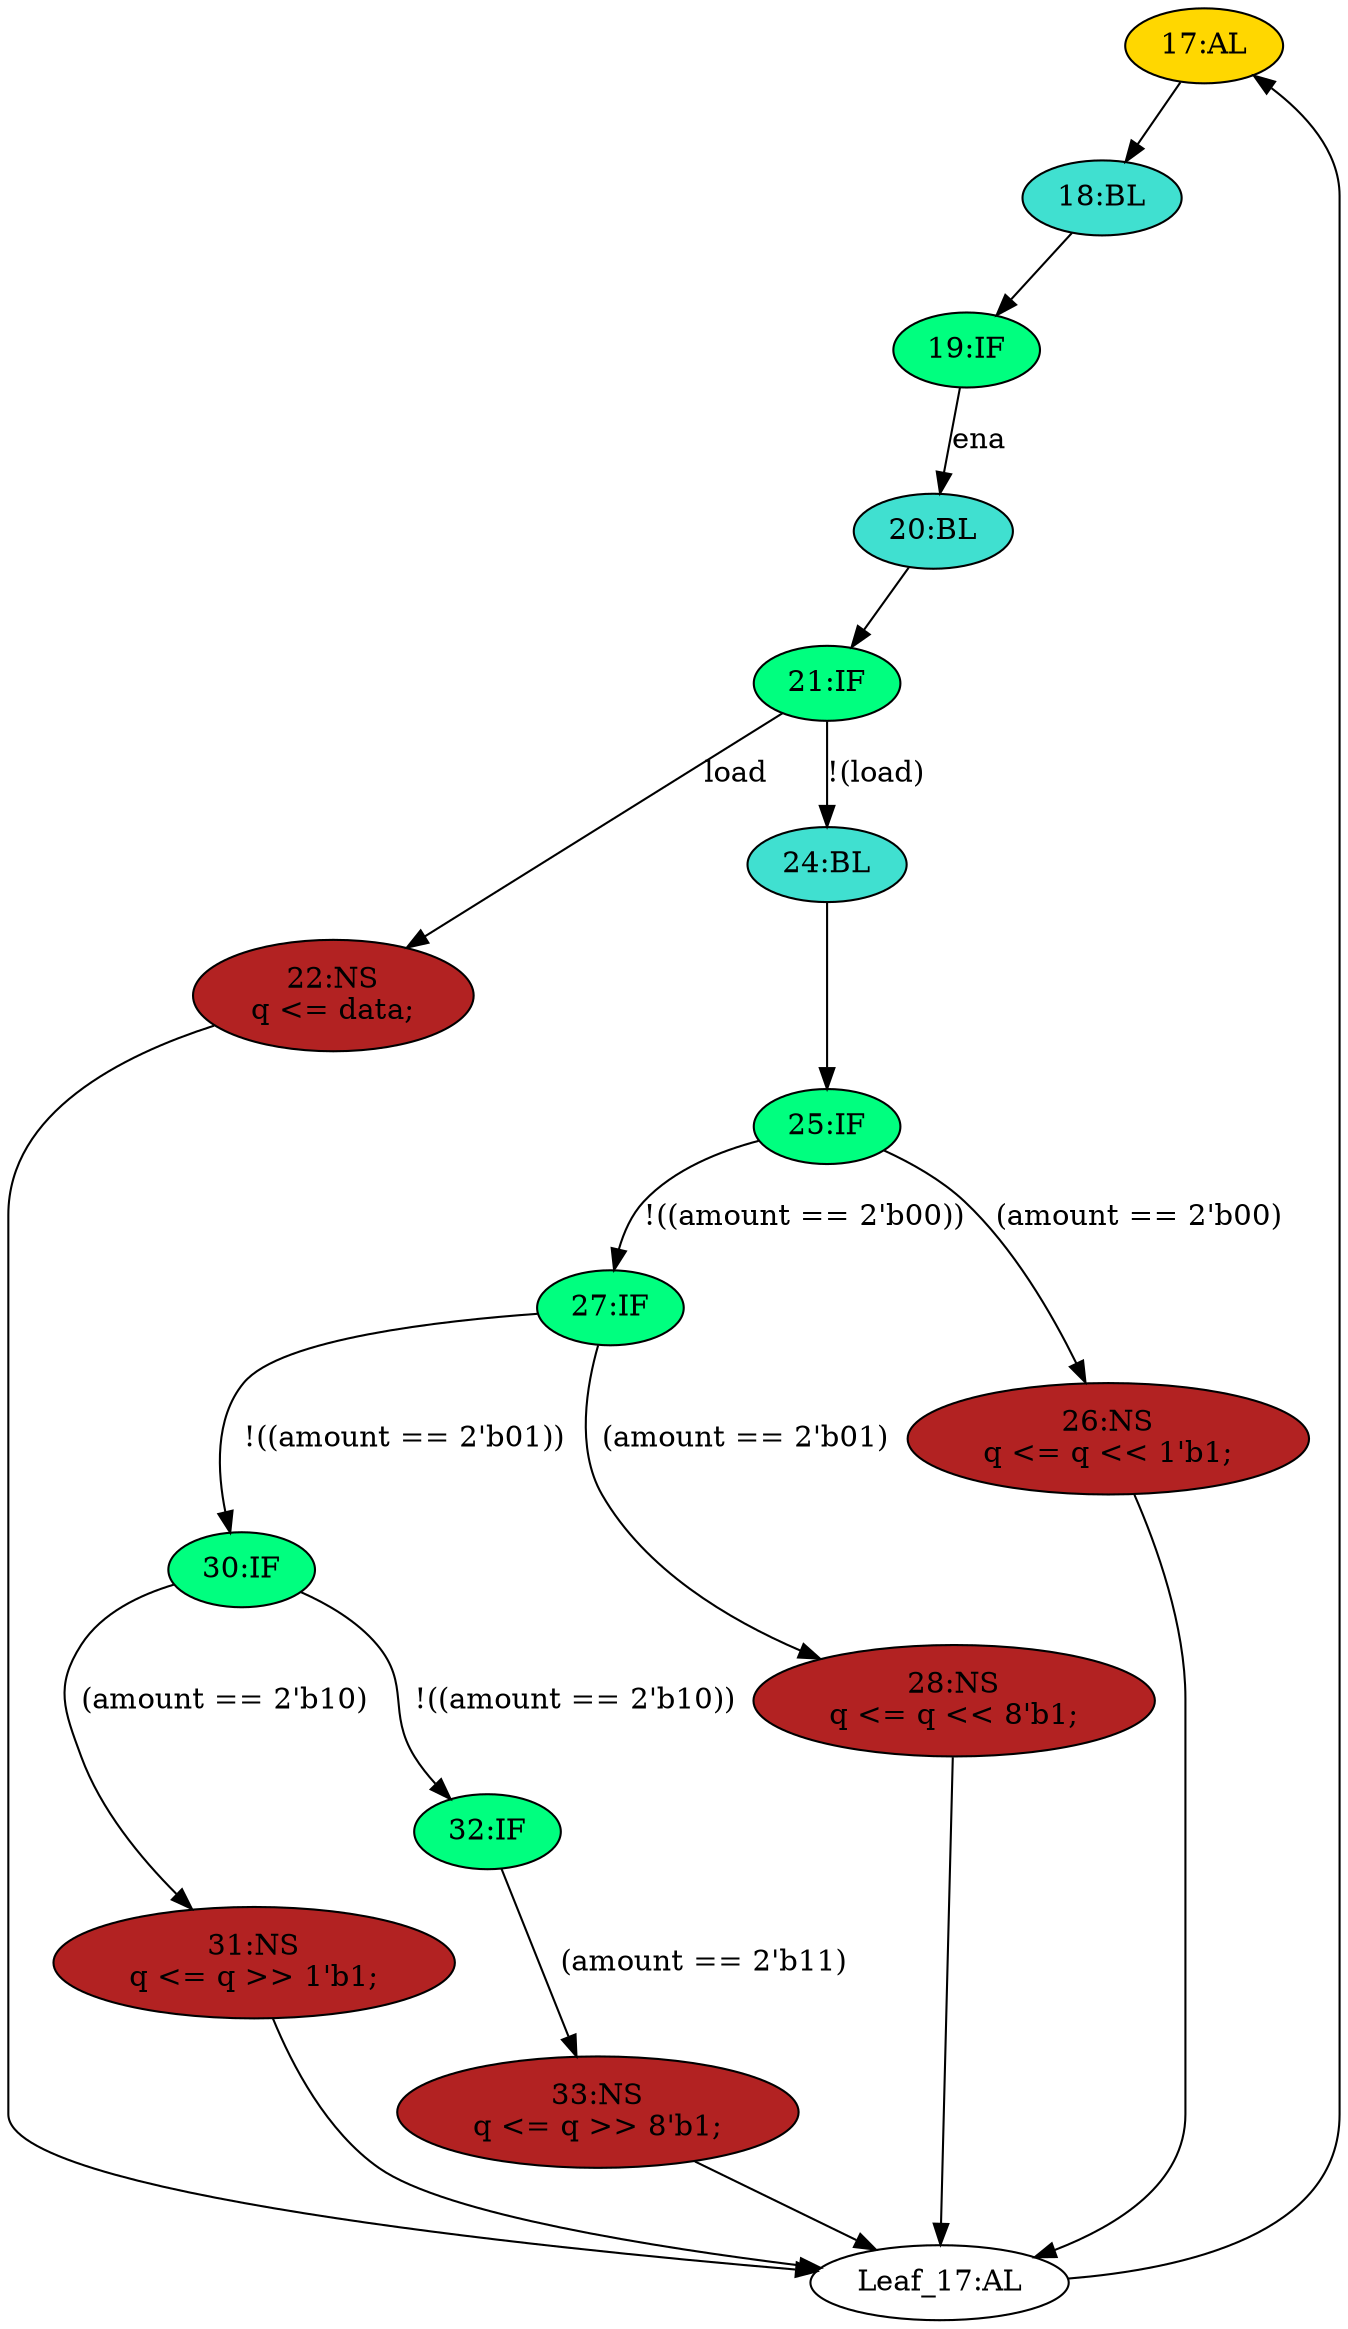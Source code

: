 strict digraph "compose( ,  )" {
	node [label="\N"];
	"17:AL"	[ast="<pyverilog.vparser.ast.Always object at 0x7f4cb83771d0>",
		clk_sens=True,
		fillcolor=gold,
		label="17:AL",
		sens="['clk']",
		statements="[]",
		style=filled,
		typ=Always,
		use_var="['load', 'q', 'amount', 'data', 'ena']"];
	"18:BL"	[ast="<pyverilog.vparser.ast.Block object at 0x7f4cb83f50d0>",
		fillcolor=turquoise,
		label="18:BL",
		statements="[]",
		style=filled,
		typ=Block];
	"17:AL" -> "18:BL"	[cond="[]",
		lineno=None];
	"27:IF"	[ast="<pyverilog.vparser.ast.IfStatement object at 0x7f4cb8367f50>",
		fillcolor=springgreen,
		label="27:IF",
		statements="[]",
		style=filled,
		typ=IfStatement];
	"30:IF"	[ast="<pyverilog.vparser.ast.IfStatement object at 0x7f4cb83eaf90>",
		fillcolor=springgreen,
		label="30:IF",
		statements="[]",
		style=filled,
		typ=IfStatement];
	"27:IF" -> "30:IF"	[cond="['amount']",
		label="!((amount == 2'b01))",
		lineno=27];
	"28:NS"	[ast="<pyverilog.vparser.ast.NonblockingSubstitution object at 0x7f4cb8367290>",
		fillcolor=firebrick,
		label="28:NS
q <= q << 8'b1;",
		statements="[<pyverilog.vparser.ast.NonblockingSubstitution object at 0x7f4cb8367290>]",
		style=filled,
		typ=NonblockingSubstitution];
	"27:IF" -> "28:NS"	[cond="['amount']",
		label="(amount == 2'b01)",
		lineno=27];
	"20:BL"	[ast="<pyverilog.vparser.ast.Block object at 0x7f4cb8377090>",
		fillcolor=turquoise,
		label="20:BL",
		statements="[]",
		style=filled,
		typ=Block];
	"21:IF"	[ast="<pyverilog.vparser.ast.IfStatement object at 0x7f4cb830e550>",
		fillcolor=springgreen,
		label="21:IF",
		statements="[]",
		style=filled,
		typ=IfStatement];
	"20:BL" -> "21:IF"	[cond="[]",
		lineno=None];
	"31:NS"	[ast="<pyverilog.vparser.ast.NonblockingSubstitution object at 0x7f4cb83ea310>",
		fillcolor=firebrick,
		label="31:NS
q <= q >> 1'b1;",
		statements="[<pyverilog.vparser.ast.NonblockingSubstitution object at 0x7f4cb83ea310>]",
		style=filled,
		typ=NonblockingSubstitution];
	"Leaf_17:AL"	[def_var="['q']",
		label="Leaf_17:AL"];
	"31:NS" -> "Leaf_17:AL"	[cond="[]",
		lineno=None];
	"19:IF"	[ast="<pyverilog.vparser.ast.IfStatement object at 0x7f4cb8372450>",
		fillcolor=springgreen,
		label="19:IF",
		statements="[]",
		style=filled,
		typ=IfStatement];
	"18:BL" -> "19:IF"	[cond="[]",
		lineno=None];
	"26:NS"	[ast="<pyverilog.vparser.ast.NonblockingSubstitution object at 0x7f4cb837dc50>",
		fillcolor=firebrick,
		label="26:NS
q <= q << 1'b1;",
		statements="[<pyverilog.vparser.ast.NonblockingSubstitution object at 0x7f4cb837dc50>]",
		style=filled,
		typ=NonblockingSubstitution];
	"26:NS" -> "Leaf_17:AL"	[cond="[]",
		lineno=None];
	"30:IF" -> "31:NS"	[cond="['amount']",
		label="(amount == 2'b10)",
		lineno=30];
	"32:IF"	[ast="<pyverilog.vparser.ast.IfStatement object at 0x7f4cb7fd8a10>",
		fillcolor=springgreen,
		label="32:IF",
		statements="[]",
		style=filled,
		typ=IfStatement];
	"30:IF" -> "32:IF"	[cond="['amount']",
		label="!((amount == 2'b10))",
		lineno=30];
	"22:NS"	[ast="<pyverilog.vparser.ast.NonblockingSubstitution object at 0x7f4cb830e290>",
		fillcolor=firebrick,
		label="22:NS
q <= data;",
		statements="[<pyverilog.vparser.ast.NonblockingSubstitution object at 0x7f4cb830e290>]",
		style=filled,
		typ=NonblockingSubstitution];
	"21:IF" -> "22:NS"	[cond="['load']",
		label=load,
		lineno=21];
	"24:BL"	[ast="<pyverilog.vparser.ast.Block object at 0x7f4cb830ebd0>",
		fillcolor=turquoise,
		label="24:BL",
		statements="[]",
		style=filled,
		typ=Block];
	"21:IF" -> "24:BL"	[cond="['load']",
		label="!(load)",
		lineno=21];
	"22:NS" -> "Leaf_17:AL"	[cond="[]",
		lineno=None];
	"28:NS" -> "Leaf_17:AL"	[cond="[]",
		lineno=None];
	"25:IF"	[ast="<pyverilog.vparser.ast.IfStatement object at 0x7f4cb837d4d0>",
		fillcolor=springgreen,
		label="25:IF",
		statements="[]",
		style=filled,
		typ=IfStatement];
	"24:BL" -> "25:IF"	[cond="[]",
		lineno=None];
	"19:IF" -> "20:BL"	[cond="['ena']",
		label=ena,
		lineno=19];
	"25:IF" -> "27:IF"	[cond="['amount']",
		label="!((amount == 2'b00))",
		lineno=25];
	"25:IF" -> "26:NS"	[cond="['amount']",
		label="(amount == 2'b00)",
		lineno=25];
	"33:NS"	[ast="<pyverilog.vparser.ast.NonblockingSubstitution object at 0x7f4cb7fd8c10>",
		fillcolor=firebrick,
		label="33:NS
q <= q >> 8'b1;",
		statements="[<pyverilog.vparser.ast.NonblockingSubstitution object at 0x7f4cb7fd8c10>]",
		style=filled,
		typ=NonblockingSubstitution];
	"33:NS" -> "Leaf_17:AL"	[cond="[]",
		lineno=None];
	"32:IF" -> "33:NS"	[cond="['amount']",
		label="(amount == 2'b11)",
		lineno=32];
	"Leaf_17:AL" -> "17:AL";
}
